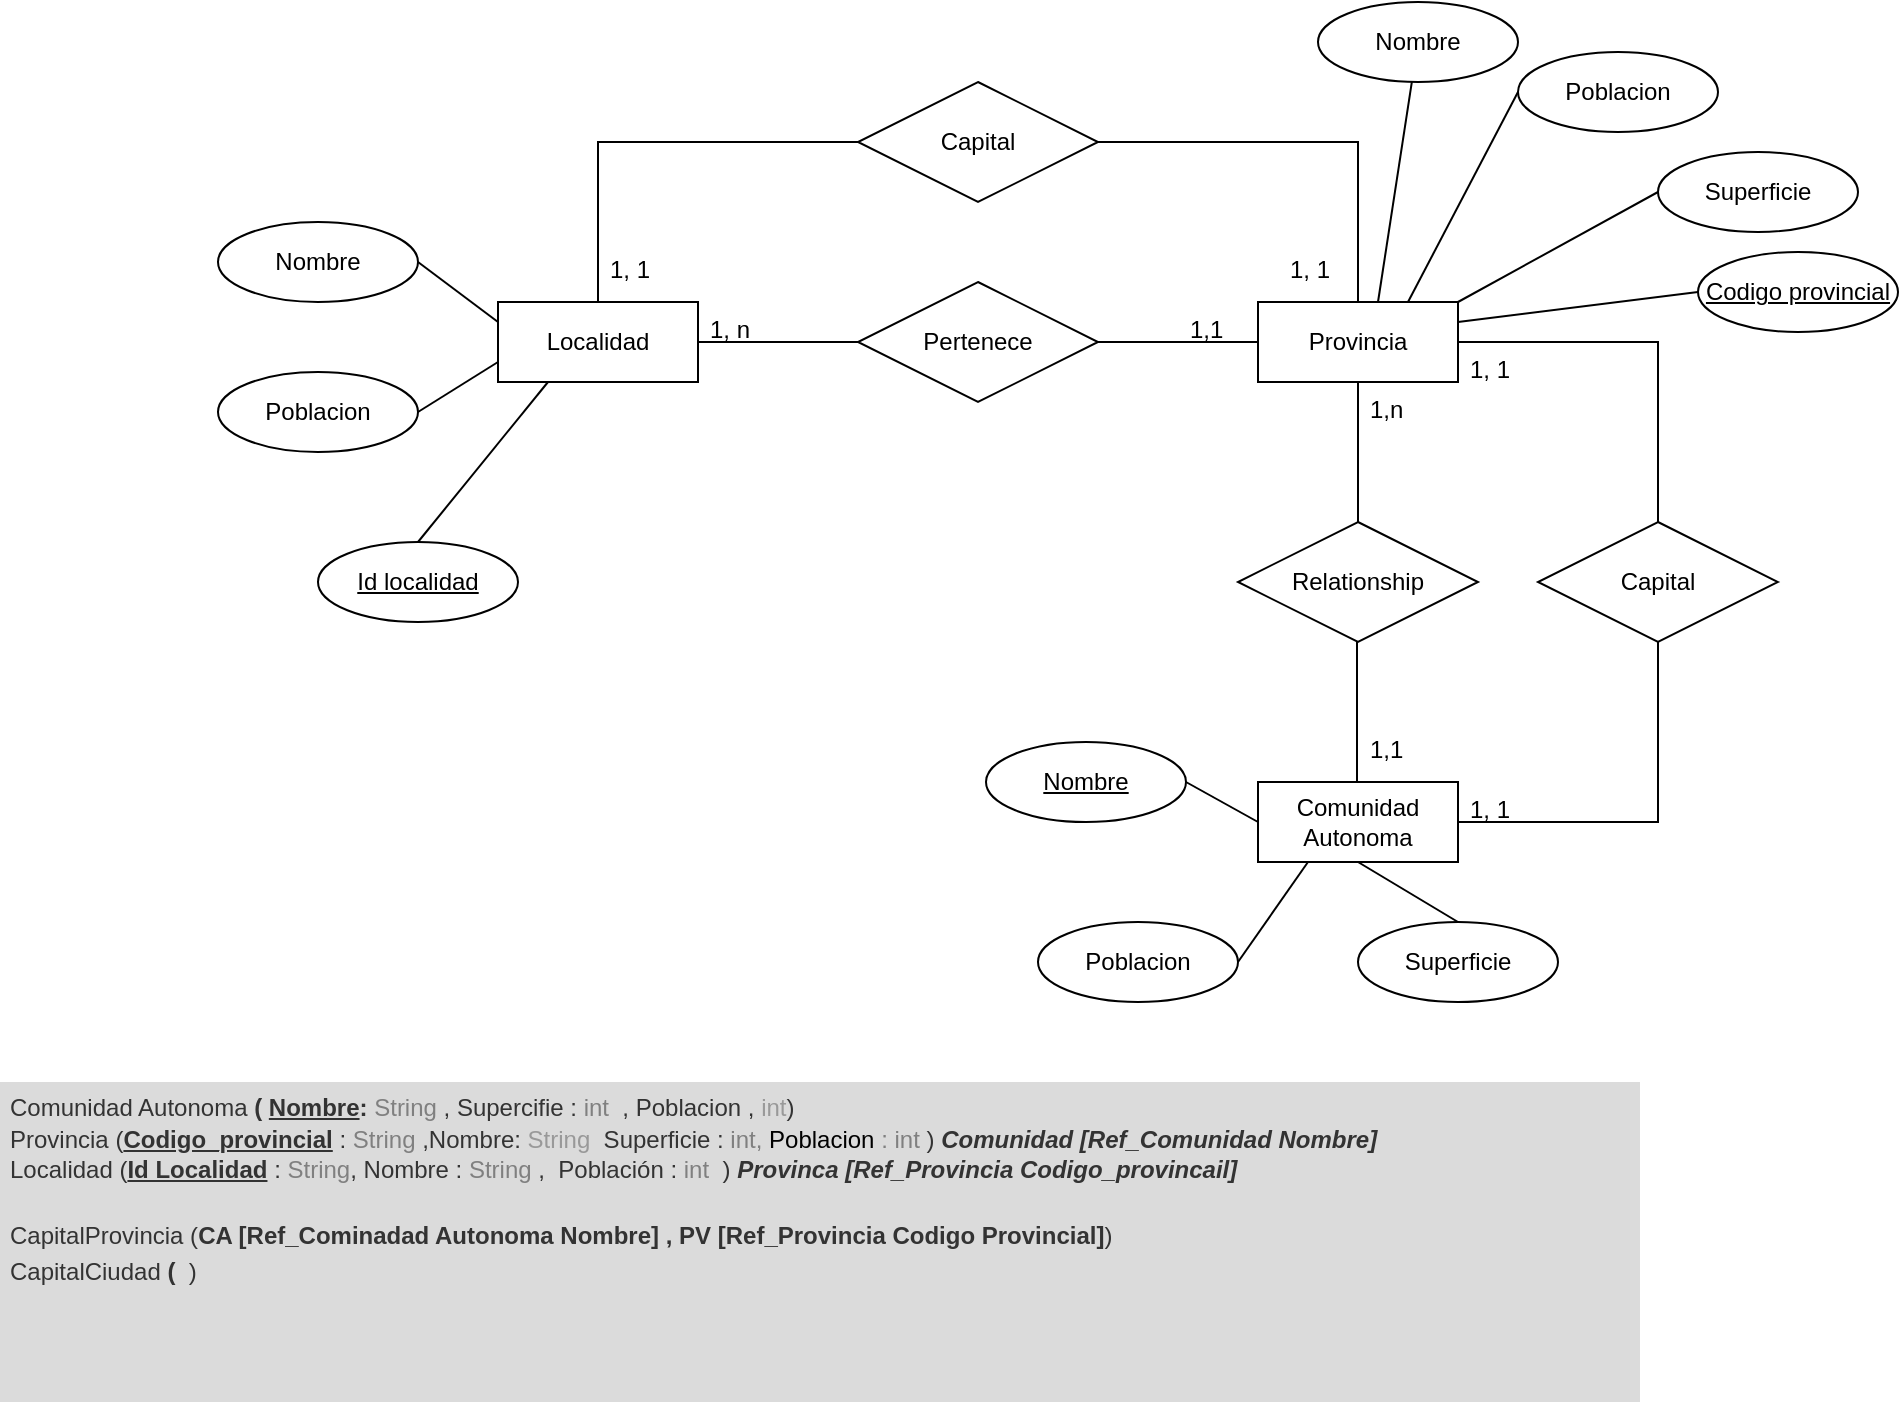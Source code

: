 <mxfile version="22.0.4" type="github">
  <diagram name="Página-1" id="O5B5RIOYgE9C8spY2SOB">
    <mxGraphModel dx="2213" dy="1920" grid="1" gridSize="10" guides="1" tooltips="1" connect="1" arrows="1" fold="1" page="1" pageScale="1" pageWidth="827" pageHeight="1169" math="0" shadow="0">
      <root>
        <mxCell id="0" />
        <mxCell id="1" parent="0" />
        <mxCell id="CCkN2sUoQMnRnyJqYmDi-1" value="Localidad" style="whiteSpace=wrap;html=1;align=center;" parent="1" vertex="1">
          <mxGeometry x="70" y="130" width="100" height="40" as="geometry" />
        </mxCell>
        <mxCell id="CCkN2sUoQMnRnyJqYmDi-2" value="Nombre" style="ellipse;whiteSpace=wrap;html=1;align=center;" parent="1" vertex="1">
          <mxGeometry x="-70" y="90" width="100" height="40" as="geometry" />
        </mxCell>
        <mxCell id="CCkN2sUoQMnRnyJqYmDi-3" value="Poblacion" style="ellipse;whiteSpace=wrap;html=1;align=center;" parent="1" vertex="1">
          <mxGeometry x="-70" y="165" width="100" height="40" as="geometry" />
        </mxCell>
        <mxCell id="CCkN2sUoQMnRnyJqYmDi-4" value="Provincia" style="whiteSpace=wrap;html=1;align=center;" parent="1" vertex="1">
          <mxGeometry x="450" y="130" width="100" height="40" as="geometry" />
        </mxCell>
        <mxCell id="CCkN2sUoQMnRnyJqYmDi-5" value="Nombre" style="ellipse;whiteSpace=wrap;html=1;align=center;" parent="1" vertex="1">
          <mxGeometry x="480" y="-20" width="100" height="40" as="geometry" />
        </mxCell>
        <mxCell id="CCkN2sUoQMnRnyJqYmDi-6" value="Poblacion" style="ellipse;whiteSpace=wrap;html=1;align=center;" parent="1" vertex="1">
          <mxGeometry x="580" y="5" width="100" height="40" as="geometry" />
        </mxCell>
        <mxCell id="CCkN2sUoQMnRnyJqYmDi-7" value="Superficie" style="ellipse;whiteSpace=wrap;html=1;align=center;" parent="1" vertex="1">
          <mxGeometry x="650" y="55" width="100" height="40" as="geometry" />
        </mxCell>
        <mxCell id="CCkN2sUoQMnRnyJqYmDi-8" value="Comunidad Autonoma" style="whiteSpace=wrap;html=1;align=center;" parent="1" vertex="1">
          <mxGeometry x="450" y="370" width="100" height="40" as="geometry" />
        </mxCell>
        <mxCell id="CCkN2sUoQMnRnyJqYmDi-10" value="Poblacion" style="ellipse;whiteSpace=wrap;html=1;align=center;" parent="1" vertex="1">
          <mxGeometry x="340" y="440" width="100" height="40" as="geometry" />
        </mxCell>
        <mxCell id="CCkN2sUoQMnRnyJqYmDi-11" value="Superficie" style="ellipse;whiteSpace=wrap;html=1;align=center;" parent="1" vertex="1">
          <mxGeometry x="500" y="440" width="100" height="40" as="geometry" />
        </mxCell>
        <mxCell id="CCkN2sUoQMnRnyJqYmDi-12" value="Codigo provincial" style="ellipse;whiteSpace=wrap;html=1;align=center;fontStyle=4;" parent="1" vertex="1">
          <mxGeometry x="670" y="105" width="100" height="40" as="geometry" />
        </mxCell>
        <mxCell id="CCkN2sUoQMnRnyJqYmDi-14" value="Pertenece" style="shape=rhombus;perimeter=rhombusPerimeter;whiteSpace=wrap;html=1;align=center;" parent="1" vertex="1">
          <mxGeometry x="250" y="120" width="120" height="60" as="geometry" />
        </mxCell>
        <mxCell id="CCkN2sUoQMnRnyJqYmDi-16" value="" style="line;strokeWidth=1;rotatable=0;dashed=0;labelPosition=right;align=left;verticalAlign=middle;spacingTop=0;spacingLeft=6;points=[];portConstraint=eastwest;" parent="1" vertex="1">
          <mxGeometry x="170" y="145" width="80" height="10" as="geometry" />
        </mxCell>
        <mxCell id="CCkN2sUoQMnRnyJqYmDi-17" value="" style="line;strokeWidth=1;rotatable=0;dashed=0;labelPosition=right;align=left;verticalAlign=middle;spacingTop=0;spacingLeft=6;points=[];portConstraint=eastwest;" parent="1" vertex="1">
          <mxGeometry x="370" y="145" width="80" height="10" as="geometry" />
        </mxCell>
        <mxCell id="CCkN2sUoQMnRnyJqYmDi-18" value="1,1" style="text;strokeColor=none;fillColor=none;spacingLeft=4;spacingRight=4;overflow=hidden;rotatable=0;points=[[0,0.5],[1,0.5]];portConstraint=eastwest;fontSize=12;whiteSpace=wrap;html=1;" parent="1" vertex="1">
          <mxGeometry x="410" y="130" width="40" height="30" as="geometry" />
        </mxCell>
        <mxCell id="CCkN2sUoQMnRnyJqYmDi-19" value="1, n" style="text;strokeColor=none;fillColor=none;spacingLeft=4;spacingRight=4;overflow=hidden;rotatable=0;points=[[0,0.5],[1,0.5]];portConstraint=eastwest;fontSize=12;whiteSpace=wrap;html=1;" parent="1" vertex="1">
          <mxGeometry x="170" y="130" width="40" height="30" as="geometry" />
        </mxCell>
        <mxCell id="CCkN2sUoQMnRnyJqYmDi-20" value="Relationship" style="shape=rhombus;perimeter=rhombusPerimeter;whiteSpace=wrap;html=1;align=center;" parent="1" vertex="1">
          <mxGeometry x="440" y="240" width="120" height="60" as="geometry" />
        </mxCell>
        <mxCell id="CCkN2sUoQMnRnyJqYmDi-23" value="" style="endArrow=none;html=1;rounded=0;entryX=0.5;entryY=1;entryDx=0;entryDy=0;exitX=0.5;exitY=0;exitDx=0;exitDy=0;" parent="1" source="CCkN2sUoQMnRnyJqYmDi-20" target="CCkN2sUoQMnRnyJqYmDi-4" edge="1">
          <mxGeometry relative="1" as="geometry">
            <mxPoint x="330" y="390" as="sourcePoint" />
            <mxPoint x="490" y="390" as="targetPoint" />
          </mxGeometry>
        </mxCell>
        <mxCell id="CCkN2sUoQMnRnyJqYmDi-24" value="" style="endArrow=none;html=1;rounded=0;entryX=0.5;entryY=1;entryDx=0;entryDy=0;exitX=0.5;exitY=0;exitDx=0;exitDy=0;" parent="1" edge="1">
          <mxGeometry relative="1" as="geometry">
            <mxPoint x="499.5" y="370" as="sourcePoint" />
            <mxPoint x="499.5" y="300" as="targetPoint" />
          </mxGeometry>
        </mxCell>
        <mxCell id="CCkN2sUoQMnRnyJqYmDi-26" value="1,n" style="text;strokeColor=none;fillColor=none;spacingLeft=4;spacingRight=4;overflow=hidden;rotatable=0;points=[[0,0.5],[1,0.5]];portConstraint=eastwest;fontSize=12;whiteSpace=wrap;html=1;" parent="1" vertex="1">
          <mxGeometry x="500" y="170" width="40" height="30" as="geometry" />
        </mxCell>
        <mxCell id="CCkN2sUoQMnRnyJqYmDi-27" value="1,1" style="text;strokeColor=none;fillColor=none;spacingLeft=4;spacingRight=4;overflow=hidden;rotatable=0;points=[[0,0.5],[1,0.5]];portConstraint=eastwest;fontSize=12;whiteSpace=wrap;html=1;" parent="1" vertex="1">
          <mxGeometry x="500" y="340" width="40" height="30" as="geometry" />
        </mxCell>
        <mxCell id="CCkN2sUoQMnRnyJqYmDi-28" value="Capital" style="shape=rhombus;perimeter=rhombusPerimeter;whiteSpace=wrap;html=1;align=center;" parent="1" vertex="1">
          <mxGeometry x="250" y="20" width="120" height="60" as="geometry" />
        </mxCell>
        <mxCell id="CCkN2sUoQMnRnyJqYmDi-29" value="Capital" style="shape=rhombus;perimeter=rhombusPerimeter;whiteSpace=wrap;html=1;align=center;" parent="1" vertex="1">
          <mxGeometry x="590" y="240" width="120" height="60" as="geometry" />
        </mxCell>
        <mxCell id="CCkN2sUoQMnRnyJqYmDi-30" value="" style="endArrow=none;html=1;rounded=0;entryX=0;entryY=0.5;entryDx=0;entryDy=0;exitX=0.5;exitY=0;exitDx=0;exitDy=0;" parent="1" source="CCkN2sUoQMnRnyJqYmDi-1" target="CCkN2sUoQMnRnyJqYmDi-28" edge="1">
          <mxGeometry relative="1" as="geometry">
            <mxPoint x="360" y="290" as="sourcePoint" />
            <mxPoint x="520" y="290" as="targetPoint" />
            <Array as="points">
              <mxPoint x="120" y="50" />
            </Array>
          </mxGeometry>
        </mxCell>
        <mxCell id="CCkN2sUoQMnRnyJqYmDi-31" value="" style="endArrow=none;html=1;rounded=0;exitX=1;exitY=0.5;exitDx=0;exitDy=0;entryX=0.5;entryY=0;entryDx=0;entryDy=0;" parent="1" source="CCkN2sUoQMnRnyJqYmDi-28" target="CCkN2sUoQMnRnyJqYmDi-4" edge="1">
          <mxGeometry relative="1" as="geometry">
            <mxPoint x="360" y="290" as="sourcePoint" />
            <mxPoint x="520" y="290" as="targetPoint" />
            <Array as="points">
              <mxPoint x="500" y="50" />
            </Array>
          </mxGeometry>
        </mxCell>
        <mxCell id="CCkN2sUoQMnRnyJqYmDi-32" value="" style="endArrow=none;html=1;rounded=0;exitX=1;exitY=0.5;exitDx=0;exitDy=0;entryX=0.5;entryY=0;entryDx=0;entryDy=0;" parent="1" source="CCkN2sUoQMnRnyJqYmDi-4" target="CCkN2sUoQMnRnyJqYmDi-29" edge="1">
          <mxGeometry relative="1" as="geometry">
            <mxPoint x="360" y="290" as="sourcePoint" />
            <mxPoint x="520" y="290" as="targetPoint" />
            <Array as="points">
              <mxPoint x="650" y="150" />
            </Array>
          </mxGeometry>
        </mxCell>
        <mxCell id="CCkN2sUoQMnRnyJqYmDi-33" value="" style="endArrow=none;html=1;rounded=0;exitX=1;exitY=0.5;exitDx=0;exitDy=0;entryX=0.5;entryY=1;entryDx=0;entryDy=0;" parent="1" source="CCkN2sUoQMnRnyJqYmDi-8" target="CCkN2sUoQMnRnyJqYmDi-29" edge="1">
          <mxGeometry relative="1" as="geometry">
            <mxPoint x="360" y="290" as="sourcePoint" />
            <mxPoint x="520" y="290" as="targetPoint" />
            <Array as="points">
              <mxPoint x="650" y="390" />
            </Array>
          </mxGeometry>
        </mxCell>
        <mxCell id="CCkN2sUoQMnRnyJqYmDi-34" value="1, 1" style="text;strokeColor=none;fillColor=none;spacingLeft=4;spacingRight=4;overflow=hidden;rotatable=0;points=[[0,0.5],[1,0.5]];portConstraint=eastwest;fontSize=12;whiteSpace=wrap;html=1;" parent="1" vertex="1">
          <mxGeometry x="550" y="150" width="40" height="30" as="geometry" />
        </mxCell>
        <mxCell id="CCkN2sUoQMnRnyJqYmDi-35" value="1, 1" style="text;strokeColor=none;fillColor=none;spacingLeft=4;spacingRight=4;overflow=hidden;rotatable=0;points=[[0,0.5],[1,0.5]];portConstraint=eastwest;fontSize=12;whiteSpace=wrap;html=1;" parent="1" vertex="1">
          <mxGeometry x="550" y="370" width="40" height="30" as="geometry" />
        </mxCell>
        <mxCell id="CCkN2sUoQMnRnyJqYmDi-36" value="1, 1" style="text;strokeColor=none;fillColor=none;spacingLeft=4;spacingRight=4;overflow=hidden;rotatable=0;points=[[0,0.5],[1,0.5]];portConstraint=eastwest;fontSize=12;whiteSpace=wrap;html=1;" parent="1" vertex="1">
          <mxGeometry x="460" y="100" width="40" height="30" as="geometry" />
        </mxCell>
        <mxCell id="CCkN2sUoQMnRnyJqYmDi-37" value="1, 1" style="text;strokeColor=none;fillColor=none;spacingLeft=4;spacingRight=4;overflow=hidden;rotatable=0;points=[[0,0.5],[1,0.5]];portConstraint=eastwest;fontSize=12;whiteSpace=wrap;html=1;" parent="1" vertex="1">
          <mxGeometry x="120" y="100" width="40" height="30" as="geometry" />
        </mxCell>
        <mxCell id="CCkN2sUoQMnRnyJqYmDi-38" value="" style="endArrow=none;html=1;rounded=0;exitX=1;exitY=0.5;exitDx=0;exitDy=0;entryX=0;entryY=0.25;entryDx=0;entryDy=0;" parent="1" source="CCkN2sUoQMnRnyJqYmDi-2" target="CCkN2sUoQMnRnyJqYmDi-1" edge="1">
          <mxGeometry relative="1" as="geometry">
            <mxPoint x="360" y="290" as="sourcePoint" />
            <mxPoint x="520" y="290" as="targetPoint" />
          </mxGeometry>
        </mxCell>
        <mxCell id="CCkN2sUoQMnRnyJqYmDi-39" value="" style="endArrow=none;html=1;rounded=0;exitX=1;exitY=0.5;exitDx=0;exitDy=0;entryX=0;entryY=0.75;entryDx=0;entryDy=0;" parent="1" source="CCkN2sUoQMnRnyJqYmDi-3" target="CCkN2sUoQMnRnyJqYmDi-1" edge="1">
          <mxGeometry relative="1" as="geometry">
            <mxPoint x="40" y="120" as="sourcePoint" />
            <mxPoint x="80" y="150" as="targetPoint" />
          </mxGeometry>
        </mxCell>
        <mxCell id="CCkN2sUoQMnRnyJqYmDi-40" value="Id localidad" style="ellipse;whiteSpace=wrap;html=1;align=center;fontStyle=4;" parent="1" vertex="1">
          <mxGeometry x="-20" y="250" width="100" height="40" as="geometry" />
        </mxCell>
        <mxCell id="CCkN2sUoQMnRnyJqYmDi-42" value="" style="endArrow=none;html=1;rounded=0;exitX=0.5;exitY=0;exitDx=0;exitDy=0;entryX=0.25;entryY=1;entryDx=0;entryDy=0;" parent="1" source="CCkN2sUoQMnRnyJqYmDi-40" target="CCkN2sUoQMnRnyJqYmDi-1" edge="1">
          <mxGeometry relative="1" as="geometry">
            <mxPoint x="360" y="290" as="sourcePoint" />
            <mxPoint x="520" y="290" as="targetPoint" />
          </mxGeometry>
        </mxCell>
        <mxCell id="CCkN2sUoQMnRnyJqYmDi-43" value="Nombre" style="ellipse;whiteSpace=wrap;html=1;align=center;fontStyle=4;" parent="1" vertex="1">
          <mxGeometry x="314" y="350" width="100" height="40" as="geometry" />
        </mxCell>
        <mxCell id="CCkN2sUoQMnRnyJqYmDi-44" value="" style="endArrow=none;html=1;rounded=0;exitX=1;exitY=0.5;exitDx=0;exitDy=0;entryX=0;entryY=0.5;entryDx=0;entryDy=0;" parent="1" source="CCkN2sUoQMnRnyJqYmDi-43" target="CCkN2sUoQMnRnyJqYmDi-8" edge="1">
          <mxGeometry relative="1" as="geometry">
            <mxPoint x="360" y="290" as="sourcePoint" />
            <mxPoint x="520" y="290" as="targetPoint" />
          </mxGeometry>
        </mxCell>
        <mxCell id="CCkN2sUoQMnRnyJqYmDi-45" value="" style="endArrow=none;html=1;rounded=0;exitX=1;exitY=0.5;exitDx=0;exitDy=0;entryX=0.25;entryY=1;entryDx=0;entryDy=0;" parent="1" source="CCkN2sUoQMnRnyJqYmDi-10" target="CCkN2sUoQMnRnyJqYmDi-8" edge="1">
          <mxGeometry relative="1" as="geometry">
            <mxPoint x="360" y="290" as="sourcePoint" />
            <mxPoint x="520" y="290" as="targetPoint" />
          </mxGeometry>
        </mxCell>
        <mxCell id="CCkN2sUoQMnRnyJqYmDi-46" value="" style="endArrow=none;html=1;rounded=0;exitX=0.5;exitY=1;exitDx=0;exitDy=0;entryX=0.5;entryY=0;entryDx=0;entryDy=0;" parent="1" source="CCkN2sUoQMnRnyJqYmDi-8" target="CCkN2sUoQMnRnyJqYmDi-11" edge="1">
          <mxGeometry relative="1" as="geometry">
            <mxPoint x="360" y="290" as="sourcePoint" />
            <mxPoint x="520" y="290" as="targetPoint" />
          </mxGeometry>
        </mxCell>
        <mxCell id="CCkN2sUoQMnRnyJqYmDi-47" value="" style="endArrow=none;html=1;rounded=0;" parent="1" target="CCkN2sUoQMnRnyJqYmDi-5" edge="1">
          <mxGeometry relative="1" as="geometry">
            <mxPoint x="510" y="130" as="sourcePoint" />
            <mxPoint x="520" y="290" as="targetPoint" />
          </mxGeometry>
        </mxCell>
        <mxCell id="CCkN2sUoQMnRnyJqYmDi-48" value="" style="endArrow=none;html=1;rounded=0;exitX=0.75;exitY=0;exitDx=0;exitDy=0;entryX=0;entryY=0.5;entryDx=0;entryDy=0;" parent="1" source="CCkN2sUoQMnRnyJqYmDi-4" target="CCkN2sUoQMnRnyJqYmDi-6" edge="1">
          <mxGeometry relative="1" as="geometry">
            <mxPoint x="360" y="290" as="sourcePoint" />
            <mxPoint x="520" y="290" as="targetPoint" />
          </mxGeometry>
        </mxCell>
        <mxCell id="CCkN2sUoQMnRnyJqYmDi-49" value="" style="endArrow=none;html=1;rounded=0;exitX=1;exitY=0;exitDx=0;exitDy=0;entryX=0;entryY=0.5;entryDx=0;entryDy=0;" parent="1" source="CCkN2sUoQMnRnyJqYmDi-4" target="CCkN2sUoQMnRnyJqYmDi-7" edge="1">
          <mxGeometry relative="1" as="geometry">
            <mxPoint x="535" y="140" as="sourcePoint" />
            <mxPoint x="635" y="64" as="targetPoint" />
          </mxGeometry>
        </mxCell>
        <mxCell id="CCkN2sUoQMnRnyJqYmDi-50" value="" style="endArrow=none;html=1;rounded=0;exitX=1;exitY=0.25;exitDx=0;exitDy=0;entryX=0;entryY=0.5;entryDx=0;entryDy=0;" parent="1" source="CCkN2sUoQMnRnyJqYmDi-4" target="CCkN2sUoQMnRnyJqYmDi-12" edge="1">
          <mxGeometry relative="1" as="geometry">
            <mxPoint x="360" y="290" as="sourcePoint" />
            <mxPoint x="520" y="290" as="targetPoint" />
          </mxGeometry>
        </mxCell>
        <mxCell id="XM5MWYEIipquem8g6SMK-1" value="&lt;h1 style=&quot;line-height: 150%;&quot;&gt;&lt;div style=&quot;border-color: var(--border-color); font-size: 12px; line-height: 130%;&quot;&gt;&lt;font style=&quot;border-color: var(--border-color);&quot;&gt;&lt;span style=&quot;border-color: var(--border-color); font-weight: 400;&quot;&gt;Comunidad Autonoma&lt;b style=&quot;border-color: var(--border-color);&quot;&gt;&amp;nbsp;( &lt;u&gt;Nombre&lt;/u&gt;&lt;/b&gt;&lt;b style=&quot;border-color: var(--border-color);&quot;&gt;:&lt;/b&gt;&lt;font style=&quot;border-color: var(--border-color);&quot; color=&quot;#808080&quot;&gt;&amp;nbsp;String&lt;/font&gt;&amp;nbsp;, Supercifie : &lt;font color=&quot;#808080&quot;&gt;int&lt;/font&gt;&amp;nbsp; , Poblacion ,&lt;font color=&quot;#999999&quot;&gt; int&lt;/font&gt;)&lt;br&gt;&lt;/span&gt;&lt;/font&gt;&lt;/div&gt;&lt;div style=&quot;border-color: var(--border-color); font-size: 12px; line-height: 130%;&quot;&gt;&lt;font style=&quot;border-color: var(--border-color);&quot;&gt;&lt;span style=&quot;border-color: var(--border-color);&quot;&gt;&lt;span style=&quot;font-weight: 400;&quot;&gt;Provincia&lt;/span&gt;&lt;span style=&quot;border-color: var(--border-color);&quot;&gt;&lt;span style=&quot;font-weight: 400;&quot;&gt;&amp;nbsp;(&lt;/span&gt;&lt;u style=&quot;&quot;&gt;Codigo_provincial&lt;/u&gt;&lt;/span&gt;&lt;span style=&quot;font-weight: 400; border-color: var(--border-color);&quot;&gt;&amp;nbsp;&lt;/span&gt;&lt;span style=&quot;font-weight: 400; border-color: var(--border-color);&quot;&gt;:&amp;nbsp;&lt;/span&gt;&lt;font style=&quot;font-weight: 400; border-color: var(--border-color);&quot; color=&quot;#808080&quot;&gt;String&lt;/font&gt;&lt;span style=&quot;font-weight: 400; border-color: var(--border-color);&quot;&gt;&amp;nbsp;,Nombre: &lt;font color=&quot;#999999&quot;&gt;String&lt;/font&gt;&amp;nbsp; Superficie : &lt;font color=&quot;#808080&quot;&gt;int, &lt;/font&gt;&lt;font color=&quot;#000000&quot;&gt;Poblacion&lt;/font&gt;&lt;font color=&quot;#808080&quot;&gt; : int &lt;/font&gt;&lt;/span&gt;&lt;span style=&quot;border-color: var(--border-color);&quot;&gt;&lt;span style=&quot;font-weight: 400;&quot;&gt;) &lt;/span&gt;&lt;i&gt;Comunidad [Ref_Comunidad Nombre]&lt;/i&gt;&amp;nbsp;&lt;/span&gt;&lt;br&gt;&lt;/span&gt;&lt;/font&gt;&lt;/div&gt;&lt;div style=&quot;border-color: var(--border-color); font-size: 12px; line-height: 130%;&quot;&gt;&lt;font style=&quot;border-color: var(--border-color);&quot;&gt;&lt;span style=&quot;border-color: var(--border-color); font-weight: 400;&quot;&gt;Localidad&lt;/span&gt;&lt;span style=&quot;border-color: var(--border-color);&quot;&gt;&lt;span style=&quot;font-weight: 400;&quot;&gt;&amp;nbsp;(&lt;/span&gt;&lt;u&gt;Id Localidad&lt;/u&gt;&lt;/span&gt;&lt;span style=&quot;font-weight: 400;&quot;&gt;&amp;nbsp;:&amp;nbsp;&lt;/span&gt;&lt;font style=&quot;font-weight: 400; border-color: var(--border-color);&quot; color=&quot;#808080&quot;&gt;String&lt;/font&gt;&lt;b style=&quot;font-weight: 400; border-color: var(--border-color);&quot;&gt;,&lt;/b&gt;&lt;span style=&quot;font-weight: 400;&quot;&gt;&amp;nbsp;Nombre :&amp;nbsp;&lt;/span&gt;&lt;font style=&quot;font-weight: 400; border-color: var(--border-color);&quot; color=&quot;#808080&quot;&gt;String&lt;/font&gt;&lt;span style=&quot;font-weight: 400;&quot;&gt;&amp;nbsp;,&amp;nbsp; Población :&lt;/span&gt;&lt;font style=&quot;font-weight: 400; border-color: var(--border-color);&quot; color=&quot;#808080&quot;&gt;&amp;nbsp;int&lt;/font&gt;&lt;span style=&quot;font-weight: 400;&quot;&gt;&amp;nbsp;&lt;/span&gt;&lt;span style=&quot;font-weight: 400;&quot;&gt;&amp;nbsp;) &lt;/span&gt;&lt;i&gt;Provinca [Ref_Provincia Codigo_provincail]&lt;/i&gt;&lt;/font&gt;&lt;/div&gt;&lt;div style=&quot;border-color: var(--border-color); font-size: 12px; line-height: 130%;&quot;&gt;&lt;br&gt;&lt;/div&gt;&lt;div style=&quot;border-color: var(--border-color); font-size: 12px; line-height: 150%;&quot;&gt;&lt;font style=&quot;border-color: var(--border-color);&quot;&gt;&lt;span style=&quot;border-color: var(--border-color); font-weight: 400;&quot;&gt;CapitalProvincia&lt;/span&gt;&lt;b style=&quot;font-weight: 400; border-color: var(--border-color);&quot;&gt;&amp;nbsp;(&lt;/b&gt;&lt;b style=&quot;border-color: var(--border-color);&quot;&gt;CA [Ref_Cominadad Autonoma Nombre] , PV [Ref_Provincia Codigo Provincial]&lt;/b&gt;&lt;span style=&quot;font-weight: 400;&quot;&gt;)&amp;nbsp;&lt;/span&gt;&lt;/font&gt;&lt;/div&gt;&lt;div style=&quot;border-color: var(--border-color); font-weight: 400; font-size: 12px; line-height: 150%;&quot;&gt;&lt;/div&gt;&lt;i style=&quot;border-color: var(--border-color); font-weight: 400; font-size: 12px;&quot;&gt;&lt;div style=&quot;border-color: var(--border-color); font-style: normal; line-height: 150%;&quot;&gt;&lt;font style=&quot;border-color: var(--border-color);&quot;&gt;CapitalCiudad&lt;b style=&quot;border-color: var(--border-color);&quot;&gt;&amp;nbsp;(&lt;/b&gt;&lt;b style=&quot;border-color: var(--border-color);&quot;&gt;&amp;nbsp;&lt;/b&gt;&amp;nbsp;)&lt;/font&gt;&lt;/div&gt;&lt;/i&gt;&lt;/h1&gt;" style="text;html=1;strokeColor=none;fillColor=#dbdbdb;spacing=5;spacingTop=-20;whiteSpace=wrap;overflow=hidden;rounded=0;fontColor=#333333;" vertex="1" parent="1">
          <mxGeometry x="-179" y="520" width="820" height="160" as="geometry" />
        </mxCell>
      </root>
    </mxGraphModel>
  </diagram>
</mxfile>
